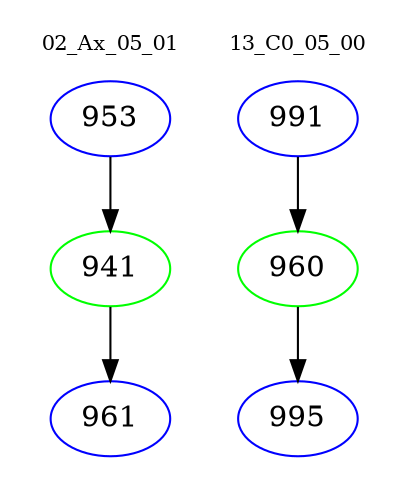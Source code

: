 digraph{
subgraph cluster_0 {
color = white
label = "02_Ax_05_01";
fontsize=10;
T0_953 [label="953", color="blue"]
T0_953 -> T0_941 [color="black"]
T0_941 [label="941", color="green"]
T0_941 -> T0_961 [color="black"]
T0_961 [label="961", color="blue"]
}
subgraph cluster_1 {
color = white
label = "13_C0_05_00";
fontsize=10;
T1_991 [label="991", color="blue"]
T1_991 -> T1_960 [color="black"]
T1_960 [label="960", color="green"]
T1_960 -> T1_995 [color="black"]
T1_995 [label="995", color="blue"]
}
}
